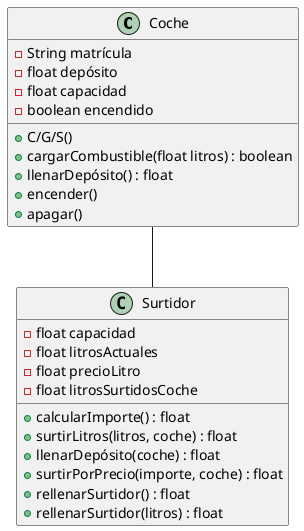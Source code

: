@startuml
class Coche {
    - String matrícula
    - float depósito
    - float capacidad
    - boolean encendido

    + C/G/S()
    + cargarCombustible(float litros) : boolean
    + llenarDepósito() : float
    + encender()
    + apagar()
}
class Surtidor {
    - float capacidad
    - float litrosActuales
    - float precioLitro
    - float litrosSurtidosCoche

    + calcularImporte() : float
    + surtirLitros(litros, coche) : float
    + llenarDepósito(coche) : float
    + surtirPorPrecio(importe, coche) : float
    + rellenarSurtidor() : float
    + rellenarSurtidor(litros) : float
}
Surtidor -u- Coche

@enduml